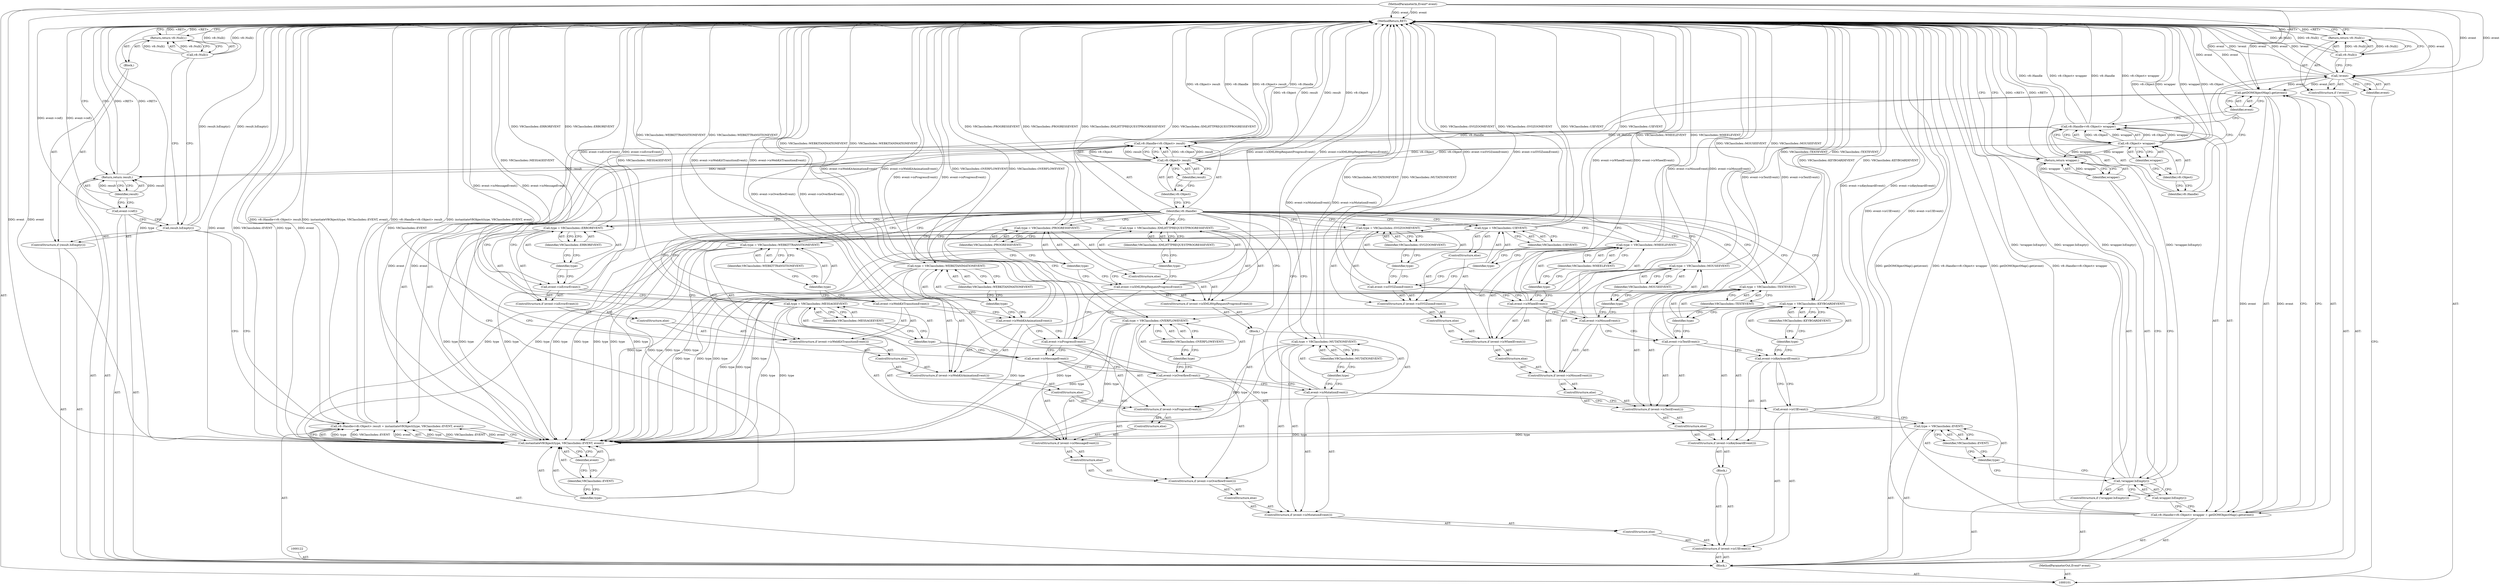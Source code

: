 digraph "0_Chrome_acae973ac6297404fe3c9b389b69bf3c7e62cd19" {
"1000229" [label="(MethodReturn,RET)"];
"1000102" [label="(MethodParameterIn,Event* event)"];
"1000319" [label="(MethodParameterOut,Event* event)"];
"1000123" [label="(Call,type = V8ClassIndex::EVENT)"];
"1000124" [label="(Identifier,type)"];
"1000125" [label="(Identifier,V8ClassIndex::EVENT)"];
"1000128" [label="(Block,)"];
"1000126" [label="(ControlStructure,if (event->isUIEvent()))"];
"1000127" [label="(Call,event->isUIEvent())"];
"1000130" [label="(Call,event->isKeyboardEvent())"];
"1000129" [label="(ControlStructure,if (event->isKeyboardEvent()))"];
"1000131" [label="(Call,type = V8ClassIndex::KEYBOARDEVENT)"];
"1000132" [label="(Identifier,type)"];
"1000133" [label="(Identifier,V8ClassIndex::KEYBOARDEVENT)"];
"1000135" [label="(ControlStructure,if (event->isTextEvent()))"];
"1000136" [label="(Call,event->isTextEvent())"];
"1000134" [label="(ControlStructure,else)"];
"1000137" [label="(Call,type = V8ClassIndex::TEXTEVENT)"];
"1000138" [label="(Identifier,type)"];
"1000139" [label="(Identifier,V8ClassIndex::TEXTEVENT)"];
"1000141" [label="(ControlStructure,if (event->isMouseEvent()))"];
"1000142" [label="(Call,event->isMouseEvent())"];
"1000140" [label="(ControlStructure,else)"];
"1000143" [label="(Call,type = V8ClassIndex::MOUSEEVENT)"];
"1000144" [label="(Identifier,type)"];
"1000145" [label="(Identifier,V8ClassIndex::MOUSEEVENT)"];
"1000147" [label="(ControlStructure,if (event->isWheelEvent()))"];
"1000148" [label="(Call,event->isWheelEvent())"];
"1000146" [label="(ControlStructure,else)"];
"1000103" [label="(Block,)"];
"1000149" [label="(Call,type = V8ClassIndex::WHEELEVENT)"];
"1000150" [label="(Identifier,type)"];
"1000151" [label="(Identifier,V8ClassIndex::WHEELEVENT)"];
"1000153" [label="(ControlStructure,if (event->isSVGZoomEvent()))"];
"1000154" [label="(Call,event->isSVGZoomEvent())"];
"1000152" [label="(ControlStructure,else)"];
"1000155" [label="(Call,type = V8ClassIndex::SVGZOOMEVENT)"];
"1000156" [label="(Identifier,type)"];
"1000157" [label="(Identifier,V8ClassIndex::SVGZOOMEVENT)"];
"1000158" [label="(ControlStructure,else)"];
"1000159" [label="(Call,type = V8ClassIndex::UIEVENT)"];
"1000160" [label="(Identifier,type)"];
"1000161" [label="(Identifier,V8ClassIndex::UIEVENT)"];
"1000163" [label="(ControlStructure,if (event->isMutationEvent()))"];
"1000164" [label="(Call,event->isMutationEvent())"];
"1000162" [label="(ControlStructure,else)"];
"1000167" [label="(Identifier,V8ClassIndex::MUTATIONEVENT)"];
"1000165" [label="(Call,type = V8ClassIndex::MUTATIONEVENT)"];
"1000166" [label="(Identifier,type)"];
"1000170" [label="(Call,event->isOverflowEvent())"];
"1000168" [label="(ControlStructure,else)"];
"1000169" [label="(ControlStructure,if (event->isOverflowEvent()))"];
"1000104" [label="(ControlStructure,if (!event))"];
"1000105" [label="(Call,!event)"];
"1000106" [label="(Identifier,event)"];
"1000173" [label="(Identifier,V8ClassIndex::OVERFLOWEVENT)"];
"1000171" [label="(Call,type = V8ClassIndex::OVERFLOWEVENT)"];
"1000172" [label="(Identifier,type)"];
"1000176" [label="(Call,event->isMessageEvent())"];
"1000174" [label="(ControlStructure,else)"];
"1000175" [label="(ControlStructure,if (event->isMessageEvent()))"];
"1000179" [label="(Identifier,V8ClassIndex::MESSAGEEVENT)"];
"1000177" [label="(Call,type = V8ClassIndex::MESSAGEEVENT)"];
"1000178" [label="(Identifier,type)"];
"1000182" [label="(Call,event->isProgressEvent())"];
"1000183" [label="(Block,)"];
"1000180" [label="(ControlStructure,else)"];
"1000181" [label="(ControlStructure,if (event->isProgressEvent()))"];
"1000185" [label="(Call,event->isXMLHttpRequestProgressEvent())"];
"1000184" [label="(ControlStructure,if (event->isXMLHttpRequestProgressEvent()))"];
"1000186" [label="(Call,type = V8ClassIndex::XMLHTTPREQUESTPROGRESSEVENT)"];
"1000187" [label="(Identifier,type)"];
"1000188" [label="(Identifier,V8ClassIndex::XMLHTTPREQUESTPROGRESSEVENT)"];
"1000189" [label="(ControlStructure,else)"];
"1000190" [label="(Call,type = V8ClassIndex::PROGRESSEVENT)"];
"1000191" [label="(Identifier,type)"];
"1000192" [label="(Identifier,V8ClassIndex::PROGRESSEVENT)"];
"1000194" [label="(ControlStructure,if (event->isWebKitAnimationEvent()))"];
"1000195" [label="(Call,event->isWebKitAnimationEvent())"];
"1000193" [label="(ControlStructure,else)"];
"1000198" [label="(Identifier,V8ClassIndex::WEBKITANIMATIONEVENT)"];
"1000196" [label="(Call,type = V8ClassIndex::WEBKITANIMATIONEVENT)"];
"1000197" [label="(Identifier,type)"];
"1000108" [label="(Call,v8::Null())"];
"1000107" [label="(Return,return v8::Null();)"];
"1000200" [label="(ControlStructure,if (event->isWebKitTransitionEvent()))"];
"1000201" [label="(Call,event->isWebKitTransitionEvent())"];
"1000199" [label="(ControlStructure,else)"];
"1000204" [label="(Identifier,V8ClassIndex::WEBKITTRANSITIONEVENT)"];
"1000202" [label="(Call,type = V8ClassIndex::WEBKITTRANSITIONEVENT)"];
"1000203" [label="(Identifier,type)"];
"1000207" [label="(Call,event->isErrorEvent())"];
"1000205" [label="(ControlStructure,else)"];
"1000206" [label="(ControlStructure,if (event->isErrorEvent()))"];
"1000210" [label="(Identifier,V8ClassIndex::ERROREVENT)"];
"1000208" [label="(Call,type = V8ClassIndex::ERROREVENT)"];
"1000209" [label="(Identifier,type)"];
"1000214" [label="(Call,v8::Object> result)"];
"1000215" [label="(Identifier,v8::Object)"];
"1000216" [label="(Identifier,result)"];
"1000217" [label="(Call,instantiateV8Object(type, V8ClassIndex::EVENT, event))"];
"1000211" [label="(Call,v8::Handle<v8::Object> result = instantiateV8Object(type, V8ClassIndex::EVENT, event))"];
"1000212" [label="(Call,v8::Handle<v8::Object> result)"];
"1000213" [label="(Identifier,v8::Handle)"];
"1000218" [label="(Identifier,type)"];
"1000219" [label="(Identifier,V8ClassIndex::EVENT)"];
"1000220" [label="(Identifier,event)"];
"1000223" [label="(Block,)"];
"1000221" [label="(ControlStructure,if (result.IsEmpty()))"];
"1000222" [label="(Call,result.IsEmpty())"];
"1000225" [label="(Call,v8::Null())"];
"1000224" [label="(Return,return v8::Null();)"];
"1000226" [label="(Call,event->ref())"];
"1000228" [label="(Identifier,result)"];
"1000227" [label="(Return,return result;)"];
"1000112" [label="(Call,v8::Object> wrapper)"];
"1000113" [label="(Identifier,v8::Object)"];
"1000114" [label="(Identifier,wrapper)"];
"1000115" [label="(Call,getDOMObjectMap().get(event))"];
"1000109" [label="(Call,v8::Handle<v8::Object> wrapper = getDOMObjectMap().get(event))"];
"1000110" [label="(Call,v8::Handle<v8::Object> wrapper)"];
"1000111" [label="(Identifier,v8::Handle)"];
"1000116" [label="(Identifier,event)"];
"1000117" [label="(ControlStructure,if (!wrapper.IsEmpty()))"];
"1000118" [label="(Call,!wrapper.IsEmpty())"];
"1000119" [label="(Call,wrapper.IsEmpty())"];
"1000121" [label="(Identifier,wrapper)"];
"1000120" [label="(Return,return wrapper;)"];
"1000229" -> "1000101"  [label="AST: "];
"1000229" -> "1000107"  [label="CFG: "];
"1000229" -> "1000120"  [label="CFG: "];
"1000229" -> "1000224"  [label="CFG: "];
"1000229" -> "1000227"  [label="CFG: "];
"1000201" -> "1000229"  [label="DDG: event->isWebKitTransitionEvent()"];
"1000108" -> "1000229"  [label="DDG: v8::Null()"];
"1000185" -> "1000229"  [label="DDG: event->isXMLHttpRequestProgressEvent()"];
"1000177" -> "1000229"  [label="DDG: V8ClassIndex::MESSAGEEVENT"];
"1000195" -> "1000229"  [label="DDG: event->isWebKitAnimationEvent()"];
"1000118" -> "1000229"  [label="DDG: !wrapper.IsEmpty()"];
"1000118" -> "1000229"  [label="DDG: wrapper.IsEmpty()"];
"1000182" -> "1000229"  [label="DDG: event->isProgressEvent()"];
"1000186" -> "1000229"  [label="DDG: V8ClassIndex::XMLHTTPREQUESTPROGRESSEVENT"];
"1000130" -> "1000229"  [label="DDG: event->isKeyboardEvent()"];
"1000164" -> "1000229"  [label="DDG: event->isMutationEvent()"];
"1000142" -> "1000229"  [label="DDG: event->isMouseEvent()"];
"1000225" -> "1000229"  [label="DDG: v8::Null()"];
"1000208" -> "1000229"  [label="DDG: V8ClassIndex::ERROREVENT"];
"1000149" -> "1000229"  [label="DDG: V8ClassIndex::WHEELEVENT"];
"1000214" -> "1000229"  [label="DDG: result"];
"1000214" -> "1000229"  [label="DDG: v8::Object"];
"1000155" -> "1000229"  [label="DDG: V8ClassIndex::SVGZOOMEVENT"];
"1000105" -> "1000229"  [label="DDG: !event"];
"1000105" -> "1000229"  [label="DDG: event"];
"1000226" -> "1000229"  [label="DDG: event->ref()"];
"1000217" -> "1000229"  [label="DDG: V8ClassIndex::EVENT"];
"1000217" -> "1000229"  [label="DDG: type"];
"1000217" -> "1000229"  [label="DDG: event"];
"1000211" -> "1000229"  [label="DDG: instantiateV8Object(type, V8ClassIndex::EVENT, event)"];
"1000211" -> "1000229"  [label="DDG: v8::Handle<v8::Object> result"];
"1000112" -> "1000229"  [label="DDG: wrapper"];
"1000112" -> "1000229"  [label="DDG: v8::Object"];
"1000212" -> "1000229"  [label="DDG: v8::Object> result"];
"1000212" -> "1000229"  [label="DDG: v8::Handle"];
"1000137" -> "1000229"  [label="DDG: V8ClassIndex::TEXTEVENT"];
"1000165" -> "1000229"  [label="DDG: V8ClassIndex::MUTATIONEVENT"];
"1000109" -> "1000229"  [label="DDG: getDOMObjectMap().get(event)"];
"1000109" -> "1000229"  [label="DDG: v8::Handle<v8::Object> wrapper"];
"1000222" -> "1000229"  [label="DDG: result.IsEmpty()"];
"1000148" -> "1000229"  [label="DDG: event->isWheelEvent()"];
"1000176" -> "1000229"  [label="DDG: event->isMessageEvent()"];
"1000207" -> "1000229"  [label="DDG: event->isErrorEvent()"];
"1000127" -> "1000229"  [label="DDG: event->isUIEvent()"];
"1000131" -> "1000229"  [label="DDG: V8ClassIndex::KEYBOARDEVENT"];
"1000102" -> "1000229"  [label="DDG: event"];
"1000110" -> "1000229"  [label="DDG: v8::Object> wrapper"];
"1000110" -> "1000229"  [label="DDG: v8::Handle"];
"1000154" -> "1000229"  [label="DDG: event->isSVGZoomEvent()"];
"1000171" -> "1000229"  [label="DDG: V8ClassIndex::OVERFLOWEVENT"];
"1000136" -> "1000229"  [label="DDG: event->isTextEvent()"];
"1000143" -> "1000229"  [label="DDG: V8ClassIndex::MOUSEEVENT"];
"1000170" -> "1000229"  [label="DDG: event->isOverflowEvent()"];
"1000115" -> "1000229"  [label="DDG: event"];
"1000190" -> "1000229"  [label="DDG: V8ClassIndex::PROGRESSEVENT"];
"1000159" -> "1000229"  [label="DDG: V8ClassIndex::UIEVENT"];
"1000202" -> "1000229"  [label="DDG: V8ClassIndex::WEBKITTRANSITIONEVENT"];
"1000196" -> "1000229"  [label="DDG: V8ClassIndex::WEBKITANIMATIONEVENT"];
"1000120" -> "1000229"  [label="DDG: <RET>"];
"1000224" -> "1000229"  [label="DDG: <RET>"];
"1000227" -> "1000229"  [label="DDG: <RET>"];
"1000107" -> "1000229"  [label="DDG: <RET>"];
"1000102" -> "1000101"  [label="AST: "];
"1000102" -> "1000229"  [label="DDG: event"];
"1000102" -> "1000105"  [label="DDG: event"];
"1000102" -> "1000115"  [label="DDG: event"];
"1000102" -> "1000217"  [label="DDG: event"];
"1000319" -> "1000101"  [label="AST: "];
"1000123" -> "1000103"  [label="AST: "];
"1000123" -> "1000125"  [label="CFG: "];
"1000124" -> "1000123"  [label="AST: "];
"1000125" -> "1000123"  [label="AST: "];
"1000127" -> "1000123"  [label="CFG: "];
"1000123" -> "1000217"  [label="DDG: type"];
"1000124" -> "1000123"  [label="AST: "];
"1000124" -> "1000118"  [label="CFG: "];
"1000125" -> "1000124"  [label="CFG: "];
"1000125" -> "1000123"  [label="AST: "];
"1000125" -> "1000124"  [label="CFG: "];
"1000123" -> "1000125"  [label="CFG: "];
"1000128" -> "1000126"  [label="AST: "];
"1000129" -> "1000128"  [label="AST: "];
"1000126" -> "1000103"  [label="AST: "];
"1000127" -> "1000126"  [label="AST: "];
"1000128" -> "1000126"  [label="AST: "];
"1000162" -> "1000126"  [label="AST: "];
"1000127" -> "1000126"  [label="AST: "];
"1000127" -> "1000123"  [label="CFG: "];
"1000130" -> "1000127"  [label="CFG: "];
"1000164" -> "1000127"  [label="CFG: "];
"1000127" -> "1000229"  [label="DDG: event->isUIEvent()"];
"1000130" -> "1000129"  [label="AST: "];
"1000130" -> "1000127"  [label="CFG: "];
"1000132" -> "1000130"  [label="CFG: "];
"1000136" -> "1000130"  [label="CFG: "];
"1000130" -> "1000229"  [label="DDG: event->isKeyboardEvent()"];
"1000129" -> "1000128"  [label="AST: "];
"1000130" -> "1000129"  [label="AST: "];
"1000131" -> "1000129"  [label="AST: "];
"1000134" -> "1000129"  [label="AST: "];
"1000131" -> "1000129"  [label="AST: "];
"1000131" -> "1000133"  [label="CFG: "];
"1000132" -> "1000131"  [label="AST: "];
"1000133" -> "1000131"  [label="AST: "];
"1000213" -> "1000131"  [label="CFG: "];
"1000131" -> "1000229"  [label="DDG: V8ClassIndex::KEYBOARDEVENT"];
"1000131" -> "1000217"  [label="DDG: type"];
"1000132" -> "1000131"  [label="AST: "];
"1000132" -> "1000130"  [label="CFG: "];
"1000133" -> "1000132"  [label="CFG: "];
"1000133" -> "1000131"  [label="AST: "];
"1000133" -> "1000132"  [label="CFG: "];
"1000131" -> "1000133"  [label="CFG: "];
"1000135" -> "1000134"  [label="AST: "];
"1000136" -> "1000135"  [label="AST: "];
"1000137" -> "1000135"  [label="AST: "];
"1000140" -> "1000135"  [label="AST: "];
"1000136" -> "1000135"  [label="AST: "];
"1000136" -> "1000130"  [label="CFG: "];
"1000138" -> "1000136"  [label="CFG: "];
"1000142" -> "1000136"  [label="CFG: "];
"1000136" -> "1000229"  [label="DDG: event->isTextEvent()"];
"1000134" -> "1000129"  [label="AST: "];
"1000135" -> "1000134"  [label="AST: "];
"1000137" -> "1000135"  [label="AST: "];
"1000137" -> "1000139"  [label="CFG: "];
"1000138" -> "1000137"  [label="AST: "];
"1000139" -> "1000137"  [label="AST: "];
"1000213" -> "1000137"  [label="CFG: "];
"1000137" -> "1000229"  [label="DDG: V8ClassIndex::TEXTEVENT"];
"1000137" -> "1000217"  [label="DDG: type"];
"1000138" -> "1000137"  [label="AST: "];
"1000138" -> "1000136"  [label="CFG: "];
"1000139" -> "1000138"  [label="CFG: "];
"1000139" -> "1000137"  [label="AST: "];
"1000139" -> "1000138"  [label="CFG: "];
"1000137" -> "1000139"  [label="CFG: "];
"1000141" -> "1000140"  [label="AST: "];
"1000142" -> "1000141"  [label="AST: "];
"1000143" -> "1000141"  [label="AST: "];
"1000146" -> "1000141"  [label="AST: "];
"1000142" -> "1000141"  [label="AST: "];
"1000142" -> "1000136"  [label="CFG: "];
"1000144" -> "1000142"  [label="CFG: "];
"1000148" -> "1000142"  [label="CFG: "];
"1000142" -> "1000229"  [label="DDG: event->isMouseEvent()"];
"1000140" -> "1000135"  [label="AST: "];
"1000141" -> "1000140"  [label="AST: "];
"1000143" -> "1000141"  [label="AST: "];
"1000143" -> "1000145"  [label="CFG: "];
"1000144" -> "1000143"  [label="AST: "];
"1000145" -> "1000143"  [label="AST: "];
"1000213" -> "1000143"  [label="CFG: "];
"1000143" -> "1000229"  [label="DDG: V8ClassIndex::MOUSEEVENT"];
"1000143" -> "1000217"  [label="DDG: type"];
"1000144" -> "1000143"  [label="AST: "];
"1000144" -> "1000142"  [label="CFG: "];
"1000145" -> "1000144"  [label="CFG: "];
"1000145" -> "1000143"  [label="AST: "];
"1000145" -> "1000144"  [label="CFG: "];
"1000143" -> "1000145"  [label="CFG: "];
"1000147" -> "1000146"  [label="AST: "];
"1000148" -> "1000147"  [label="AST: "];
"1000149" -> "1000147"  [label="AST: "];
"1000152" -> "1000147"  [label="AST: "];
"1000148" -> "1000147"  [label="AST: "];
"1000148" -> "1000142"  [label="CFG: "];
"1000150" -> "1000148"  [label="CFG: "];
"1000154" -> "1000148"  [label="CFG: "];
"1000148" -> "1000229"  [label="DDG: event->isWheelEvent()"];
"1000146" -> "1000141"  [label="AST: "];
"1000147" -> "1000146"  [label="AST: "];
"1000103" -> "1000101"  [label="AST: "];
"1000104" -> "1000103"  [label="AST: "];
"1000109" -> "1000103"  [label="AST: "];
"1000117" -> "1000103"  [label="AST: "];
"1000122" -> "1000103"  [label="AST: "];
"1000123" -> "1000103"  [label="AST: "];
"1000126" -> "1000103"  [label="AST: "];
"1000211" -> "1000103"  [label="AST: "];
"1000221" -> "1000103"  [label="AST: "];
"1000226" -> "1000103"  [label="AST: "];
"1000227" -> "1000103"  [label="AST: "];
"1000149" -> "1000147"  [label="AST: "];
"1000149" -> "1000151"  [label="CFG: "];
"1000150" -> "1000149"  [label="AST: "];
"1000151" -> "1000149"  [label="AST: "];
"1000213" -> "1000149"  [label="CFG: "];
"1000149" -> "1000229"  [label="DDG: V8ClassIndex::WHEELEVENT"];
"1000149" -> "1000217"  [label="DDG: type"];
"1000150" -> "1000149"  [label="AST: "];
"1000150" -> "1000148"  [label="CFG: "];
"1000151" -> "1000150"  [label="CFG: "];
"1000151" -> "1000149"  [label="AST: "];
"1000151" -> "1000150"  [label="CFG: "];
"1000149" -> "1000151"  [label="CFG: "];
"1000153" -> "1000152"  [label="AST: "];
"1000154" -> "1000153"  [label="AST: "];
"1000155" -> "1000153"  [label="AST: "];
"1000158" -> "1000153"  [label="AST: "];
"1000154" -> "1000153"  [label="AST: "];
"1000154" -> "1000148"  [label="CFG: "];
"1000156" -> "1000154"  [label="CFG: "];
"1000160" -> "1000154"  [label="CFG: "];
"1000154" -> "1000229"  [label="DDG: event->isSVGZoomEvent()"];
"1000152" -> "1000147"  [label="AST: "];
"1000153" -> "1000152"  [label="AST: "];
"1000155" -> "1000153"  [label="AST: "];
"1000155" -> "1000157"  [label="CFG: "];
"1000156" -> "1000155"  [label="AST: "];
"1000157" -> "1000155"  [label="AST: "];
"1000213" -> "1000155"  [label="CFG: "];
"1000155" -> "1000229"  [label="DDG: V8ClassIndex::SVGZOOMEVENT"];
"1000155" -> "1000217"  [label="DDG: type"];
"1000156" -> "1000155"  [label="AST: "];
"1000156" -> "1000154"  [label="CFG: "];
"1000157" -> "1000156"  [label="CFG: "];
"1000157" -> "1000155"  [label="AST: "];
"1000157" -> "1000156"  [label="CFG: "];
"1000155" -> "1000157"  [label="CFG: "];
"1000158" -> "1000153"  [label="AST: "];
"1000159" -> "1000158"  [label="AST: "];
"1000159" -> "1000158"  [label="AST: "];
"1000159" -> "1000161"  [label="CFG: "];
"1000160" -> "1000159"  [label="AST: "];
"1000161" -> "1000159"  [label="AST: "];
"1000213" -> "1000159"  [label="CFG: "];
"1000159" -> "1000229"  [label="DDG: V8ClassIndex::UIEVENT"];
"1000159" -> "1000217"  [label="DDG: type"];
"1000160" -> "1000159"  [label="AST: "];
"1000160" -> "1000154"  [label="CFG: "];
"1000161" -> "1000160"  [label="CFG: "];
"1000161" -> "1000159"  [label="AST: "];
"1000161" -> "1000160"  [label="CFG: "];
"1000159" -> "1000161"  [label="CFG: "];
"1000163" -> "1000162"  [label="AST: "];
"1000164" -> "1000163"  [label="AST: "];
"1000165" -> "1000163"  [label="AST: "];
"1000168" -> "1000163"  [label="AST: "];
"1000164" -> "1000163"  [label="AST: "];
"1000164" -> "1000127"  [label="CFG: "];
"1000166" -> "1000164"  [label="CFG: "];
"1000170" -> "1000164"  [label="CFG: "];
"1000164" -> "1000229"  [label="DDG: event->isMutationEvent()"];
"1000162" -> "1000126"  [label="AST: "];
"1000163" -> "1000162"  [label="AST: "];
"1000167" -> "1000165"  [label="AST: "];
"1000167" -> "1000166"  [label="CFG: "];
"1000165" -> "1000167"  [label="CFG: "];
"1000165" -> "1000163"  [label="AST: "];
"1000165" -> "1000167"  [label="CFG: "];
"1000166" -> "1000165"  [label="AST: "];
"1000167" -> "1000165"  [label="AST: "];
"1000213" -> "1000165"  [label="CFG: "];
"1000165" -> "1000229"  [label="DDG: V8ClassIndex::MUTATIONEVENT"];
"1000165" -> "1000217"  [label="DDG: type"];
"1000166" -> "1000165"  [label="AST: "];
"1000166" -> "1000164"  [label="CFG: "];
"1000167" -> "1000166"  [label="CFG: "];
"1000170" -> "1000169"  [label="AST: "];
"1000170" -> "1000164"  [label="CFG: "];
"1000172" -> "1000170"  [label="CFG: "];
"1000176" -> "1000170"  [label="CFG: "];
"1000170" -> "1000229"  [label="DDG: event->isOverflowEvent()"];
"1000168" -> "1000163"  [label="AST: "];
"1000169" -> "1000168"  [label="AST: "];
"1000169" -> "1000168"  [label="AST: "];
"1000170" -> "1000169"  [label="AST: "];
"1000171" -> "1000169"  [label="AST: "];
"1000174" -> "1000169"  [label="AST: "];
"1000104" -> "1000103"  [label="AST: "];
"1000105" -> "1000104"  [label="AST: "];
"1000107" -> "1000104"  [label="AST: "];
"1000105" -> "1000104"  [label="AST: "];
"1000105" -> "1000106"  [label="CFG: "];
"1000106" -> "1000105"  [label="AST: "];
"1000108" -> "1000105"  [label="CFG: "];
"1000111" -> "1000105"  [label="CFG: "];
"1000105" -> "1000229"  [label="DDG: !event"];
"1000105" -> "1000229"  [label="DDG: event"];
"1000102" -> "1000105"  [label="DDG: event"];
"1000105" -> "1000115"  [label="DDG: event"];
"1000106" -> "1000105"  [label="AST: "];
"1000106" -> "1000101"  [label="CFG: "];
"1000105" -> "1000106"  [label="CFG: "];
"1000173" -> "1000171"  [label="AST: "];
"1000173" -> "1000172"  [label="CFG: "];
"1000171" -> "1000173"  [label="CFG: "];
"1000171" -> "1000169"  [label="AST: "];
"1000171" -> "1000173"  [label="CFG: "];
"1000172" -> "1000171"  [label="AST: "];
"1000173" -> "1000171"  [label="AST: "];
"1000213" -> "1000171"  [label="CFG: "];
"1000171" -> "1000229"  [label="DDG: V8ClassIndex::OVERFLOWEVENT"];
"1000171" -> "1000217"  [label="DDG: type"];
"1000172" -> "1000171"  [label="AST: "];
"1000172" -> "1000170"  [label="CFG: "];
"1000173" -> "1000172"  [label="CFG: "];
"1000176" -> "1000175"  [label="AST: "];
"1000176" -> "1000170"  [label="CFG: "];
"1000178" -> "1000176"  [label="CFG: "];
"1000182" -> "1000176"  [label="CFG: "];
"1000176" -> "1000229"  [label="DDG: event->isMessageEvent()"];
"1000174" -> "1000169"  [label="AST: "];
"1000175" -> "1000174"  [label="AST: "];
"1000175" -> "1000174"  [label="AST: "];
"1000176" -> "1000175"  [label="AST: "];
"1000177" -> "1000175"  [label="AST: "];
"1000180" -> "1000175"  [label="AST: "];
"1000179" -> "1000177"  [label="AST: "];
"1000179" -> "1000178"  [label="CFG: "];
"1000177" -> "1000179"  [label="CFG: "];
"1000177" -> "1000175"  [label="AST: "];
"1000177" -> "1000179"  [label="CFG: "];
"1000178" -> "1000177"  [label="AST: "];
"1000179" -> "1000177"  [label="AST: "];
"1000213" -> "1000177"  [label="CFG: "];
"1000177" -> "1000229"  [label="DDG: V8ClassIndex::MESSAGEEVENT"];
"1000177" -> "1000217"  [label="DDG: type"];
"1000178" -> "1000177"  [label="AST: "];
"1000178" -> "1000176"  [label="CFG: "];
"1000179" -> "1000178"  [label="CFG: "];
"1000182" -> "1000181"  [label="AST: "];
"1000182" -> "1000176"  [label="CFG: "];
"1000185" -> "1000182"  [label="CFG: "];
"1000195" -> "1000182"  [label="CFG: "];
"1000182" -> "1000229"  [label="DDG: event->isProgressEvent()"];
"1000183" -> "1000181"  [label="AST: "];
"1000184" -> "1000183"  [label="AST: "];
"1000180" -> "1000175"  [label="AST: "];
"1000181" -> "1000180"  [label="AST: "];
"1000181" -> "1000180"  [label="AST: "];
"1000182" -> "1000181"  [label="AST: "];
"1000183" -> "1000181"  [label="AST: "];
"1000193" -> "1000181"  [label="AST: "];
"1000185" -> "1000184"  [label="AST: "];
"1000185" -> "1000182"  [label="CFG: "];
"1000187" -> "1000185"  [label="CFG: "];
"1000191" -> "1000185"  [label="CFG: "];
"1000185" -> "1000229"  [label="DDG: event->isXMLHttpRequestProgressEvent()"];
"1000184" -> "1000183"  [label="AST: "];
"1000185" -> "1000184"  [label="AST: "];
"1000186" -> "1000184"  [label="AST: "];
"1000189" -> "1000184"  [label="AST: "];
"1000186" -> "1000184"  [label="AST: "];
"1000186" -> "1000188"  [label="CFG: "];
"1000187" -> "1000186"  [label="AST: "];
"1000188" -> "1000186"  [label="AST: "];
"1000213" -> "1000186"  [label="CFG: "];
"1000186" -> "1000229"  [label="DDG: V8ClassIndex::XMLHTTPREQUESTPROGRESSEVENT"];
"1000186" -> "1000217"  [label="DDG: type"];
"1000187" -> "1000186"  [label="AST: "];
"1000187" -> "1000185"  [label="CFG: "];
"1000188" -> "1000187"  [label="CFG: "];
"1000188" -> "1000186"  [label="AST: "];
"1000188" -> "1000187"  [label="CFG: "];
"1000186" -> "1000188"  [label="CFG: "];
"1000189" -> "1000184"  [label="AST: "];
"1000190" -> "1000189"  [label="AST: "];
"1000190" -> "1000189"  [label="AST: "];
"1000190" -> "1000192"  [label="CFG: "];
"1000191" -> "1000190"  [label="AST: "];
"1000192" -> "1000190"  [label="AST: "];
"1000213" -> "1000190"  [label="CFG: "];
"1000190" -> "1000229"  [label="DDG: V8ClassIndex::PROGRESSEVENT"];
"1000190" -> "1000217"  [label="DDG: type"];
"1000191" -> "1000190"  [label="AST: "];
"1000191" -> "1000185"  [label="CFG: "];
"1000192" -> "1000191"  [label="CFG: "];
"1000192" -> "1000190"  [label="AST: "];
"1000192" -> "1000191"  [label="CFG: "];
"1000190" -> "1000192"  [label="CFG: "];
"1000194" -> "1000193"  [label="AST: "];
"1000195" -> "1000194"  [label="AST: "];
"1000196" -> "1000194"  [label="AST: "];
"1000199" -> "1000194"  [label="AST: "];
"1000195" -> "1000194"  [label="AST: "];
"1000195" -> "1000182"  [label="CFG: "];
"1000197" -> "1000195"  [label="CFG: "];
"1000201" -> "1000195"  [label="CFG: "];
"1000195" -> "1000229"  [label="DDG: event->isWebKitAnimationEvent()"];
"1000193" -> "1000181"  [label="AST: "];
"1000194" -> "1000193"  [label="AST: "];
"1000198" -> "1000196"  [label="AST: "];
"1000198" -> "1000197"  [label="CFG: "];
"1000196" -> "1000198"  [label="CFG: "];
"1000196" -> "1000194"  [label="AST: "];
"1000196" -> "1000198"  [label="CFG: "];
"1000197" -> "1000196"  [label="AST: "];
"1000198" -> "1000196"  [label="AST: "];
"1000213" -> "1000196"  [label="CFG: "];
"1000196" -> "1000229"  [label="DDG: V8ClassIndex::WEBKITANIMATIONEVENT"];
"1000196" -> "1000217"  [label="DDG: type"];
"1000197" -> "1000196"  [label="AST: "];
"1000197" -> "1000195"  [label="CFG: "];
"1000198" -> "1000197"  [label="CFG: "];
"1000108" -> "1000107"  [label="AST: "];
"1000108" -> "1000105"  [label="CFG: "];
"1000107" -> "1000108"  [label="CFG: "];
"1000108" -> "1000229"  [label="DDG: v8::Null()"];
"1000108" -> "1000107"  [label="DDG: v8::Null()"];
"1000107" -> "1000104"  [label="AST: "];
"1000107" -> "1000108"  [label="CFG: "];
"1000108" -> "1000107"  [label="AST: "];
"1000229" -> "1000107"  [label="CFG: "];
"1000107" -> "1000229"  [label="DDG: <RET>"];
"1000108" -> "1000107"  [label="DDG: v8::Null()"];
"1000200" -> "1000199"  [label="AST: "];
"1000201" -> "1000200"  [label="AST: "];
"1000202" -> "1000200"  [label="AST: "];
"1000205" -> "1000200"  [label="AST: "];
"1000201" -> "1000200"  [label="AST: "];
"1000201" -> "1000195"  [label="CFG: "];
"1000203" -> "1000201"  [label="CFG: "];
"1000207" -> "1000201"  [label="CFG: "];
"1000201" -> "1000229"  [label="DDG: event->isWebKitTransitionEvent()"];
"1000199" -> "1000194"  [label="AST: "];
"1000200" -> "1000199"  [label="AST: "];
"1000204" -> "1000202"  [label="AST: "];
"1000204" -> "1000203"  [label="CFG: "];
"1000202" -> "1000204"  [label="CFG: "];
"1000202" -> "1000200"  [label="AST: "];
"1000202" -> "1000204"  [label="CFG: "];
"1000203" -> "1000202"  [label="AST: "];
"1000204" -> "1000202"  [label="AST: "];
"1000213" -> "1000202"  [label="CFG: "];
"1000202" -> "1000229"  [label="DDG: V8ClassIndex::WEBKITTRANSITIONEVENT"];
"1000202" -> "1000217"  [label="DDG: type"];
"1000203" -> "1000202"  [label="AST: "];
"1000203" -> "1000201"  [label="CFG: "];
"1000204" -> "1000203"  [label="CFG: "];
"1000207" -> "1000206"  [label="AST: "];
"1000207" -> "1000201"  [label="CFG: "];
"1000209" -> "1000207"  [label="CFG: "];
"1000213" -> "1000207"  [label="CFG: "];
"1000207" -> "1000229"  [label="DDG: event->isErrorEvent()"];
"1000205" -> "1000200"  [label="AST: "];
"1000206" -> "1000205"  [label="AST: "];
"1000206" -> "1000205"  [label="AST: "];
"1000207" -> "1000206"  [label="AST: "];
"1000208" -> "1000206"  [label="AST: "];
"1000210" -> "1000208"  [label="AST: "];
"1000210" -> "1000209"  [label="CFG: "];
"1000208" -> "1000210"  [label="CFG: "];
"1000208" -> "1000206"  [label="AST: "];
"1000208" -> "1000210"  [label="CFG: "];
"1000209" -> "1000208"  [label="AST: "];
"1000210" -> "1000208"  [label="AST: "];
"1000213" -> "1000208"  [label="CFG: "];
"1000208" -> "1000229"  [label="DDG: V8ClassIndex::ERROREVENT"];
"1000208" -> "1000217"  [label="DDG: type"];
"1000209" -> "1000208"  [label="AST: "];
"1000209" -> "1000207"  [label="CFG: "];
"1000210" -> "1000209"  [label="CFG: "];
"1000214" -> "1000212"  [label="AST: "];
"1000214" -> "1000216"  [label="CFG: "];
"1000215" -> "1000214"  [label="AST: "];
"1000216" -> "1000214"  [label="AST: "];
"1000212" -> "1000214"  [label="CFG: "];
"1000214" -> "1000229"  [label="DDG: result"];
"1000214" -> "1000229"  [label="DDG: v8::Object"];
"1000214" -> "1000212"  [label="DDG: v8::Object"];
"1000214" -> "1000212"  [label="DDG: result"];
"1000112" -> "1000214"  [label="DDG: v8::Object"];
"1000214" -> "1000227"  [label="DDG: result"];
"1000215" -> "1000214"  [label="AST: "];
"1000215" -> "1000213"  [label="CFG: "];
"1000216" -> "1000215"  [label="CFG: "];
"1000216" -> "1000214"  [label="AST: "];
"1000216" -> "1000215"  [label="CFG: "];
"1000214" -> "1000216"  [label="CFG: "];
"1000217" -> "1000211"  [label="AST: "];
"1000217" -> "1000220"  [label="CFG: "];
"1000218" -> "1000217"  [label="AST: "];
"1000219" -> "1000217"  [label="AST: "];
"1000220" -> "1000217"  [label="AST: "];
"1000211" -> "1000217"  [label="CFG: "];
"1000217" -> "1000229"  [label="DDG: V8ClassIndex::EVENT"];
"1000217" -> "1000229"  [label="DDG: type"];
"1000217" -> "1000229"  [label="DDG: event"];
"1000217" -> "1000211"  [label="DDG: type"];
"1000217" -> "1000211"  [label="DDG: V8ClassIndex::EVENT"];
"1000217" -> "1000211"  [label="DDG: event"];
"1000177" -> "1000217"  [label="DDG: type"];
"1000208" -> "1000217"  [label="DDG: type"];
"1000159" -> "1000217"  [label="DDG: type"];
"1000131" -> "1000217"  [label="DDG: type"];
"1000165" -> "1000217"  [label="DDG: type"];
"1000143" -> "1000217"  [label="DDG: type"];
"1000196" -> "1000217"  [label="DDG: type"];
"1000149" -> "1000217"  [label="DDG: type"];
"1000123" -> "1000217"  [label="DDG: type"];
"1000171" -> "1000217"  [label="DDG: type"];
"1000186" -> "1000217"  [label="DDG: type"];
"1000190" -> "1000217"  [label="DDG: type"];
"1000202" -> "1000217"  [label="DDG: type"];
"1000155" -> "1000217"  [label="DDG: type"];
"1000137" -> "1000217"  [label="DDG: type"];
"1000115" -> "1000217"  [label="DDG: event"];
"1000102" -> "1000217"  [label="DDG: event"];
"1000211" -> "1000103"  [label="AST: "];
"1000211" -> "1000217"  [label="CFG: "];
"1000212" -> "1000211"  [label="AST: "];
"1000217" -> "1000211"  [label="AST: "];
"1000222" -> "1000211"  [label="CFG: "];
"1000211" -> "1000229"  [label="DDG: instantiateV8Object(type, V8ClassIndex::EVENT, event)"];
"1000211" -> "1000229"  [label="DDG: v8::Handle<v8::Object> result"];
"1000217" -> "1000211"  [label="DDG: type"];
"1000217" -> "1000211"  [label="DDG: V8ClassIndex::EVENT"];
"1000217" -> "1000211"  [label="DDG: event"];
"1000212" -> "1000211"  [label="AST: "];
"1000212" -> "1000214"  [label="CFG: "];
"1000213" -> "1000212"  [label="AST: "];
"1000214" -> "1000212"  [label="AST: "];
"1000218" -> "1000212"  [label="CFG: "];
"1000212" -> "1000229"  [label="DDG: v8::Object> result"];
"1000212" -> "1000229"  [label="DDG: v8::Handle"];
"1000110" -> "1000212"  [label="DDG: v8::Handle"];
"1000214" -> "1000212"  [label="DDG: v8::Object"];
"1000214" -> "1000212"  [label="DDG: result"];
"1000213" -> "1000212"  [label="AST: "];
"1000213" -> "1000131"  [label="CFG: "];
"1000213" -> "1000137"  [label="CFG: "];
"1000213" -> "1000143"  [label="CFG: "];
"1000213" -> "1000149"  [label="CFG: "];
"1000213" -> "1000155"  [label="CFG: "];
"1000213" -> "1000159"  [label="CFG: "];
"1000213" -> "1000165"  [label="CFG: "];
"1000213" -> "1000171"  [label="CFG: "];
"1000213" -> "1000177"  [label="CFG: "];
"1000213" -> "1000186"  [label="CFG: "];
"1000213" -> "1000190"  [label="CFG: "];
"1000213" -> "1000196"  [label="CFG: "];
"1000213" -> "1000202"  [label="CFG: "];
"1000213" -> "1000208"  [label="CFG: "];
"1000213" -> "1000207"  [label="CFG: "];
"1000215" -> "1000213"  [label="CFG: "];
"1000218" -> "1000217"  [label="AST: "];
"1000218" -> "1000212"  [label="CFG: "];
"1000219" -> "1000218"  [label="CFG: "];
"1000219" -> "1000217"  [label="AST: "];
"1000219" -> "1000218"  [label="CFG: "];
"1000220" -> "1000219"  [label="CFG: "];
"1000220" -> "1000217"  [label="AST: "];
"1000220" -> "1000219"  [label="CFG: "];
"1000217" -> "1000220"  [label="CFG: "];
"1000223" -> "1000221"  [label="AST: "];
"1000224" -> "1000223"  [label="AST: "];
"1000221" -> "1000103"  [label="AST: "];
"1000222" -> "1000221"  [label="AST: "];
"1000223" -> "1000221"  [label="AST: "];
"1000222" -> "1000221"  [label="AST: "];
"1000222" -> "1000211"  [label="CFG: "];
"1000225" -> "1000222"  [label="CFG: "];
"1000226" -> "1000222"  [label="CFG: "];
"1000222" -> "1000229"  [label="DDG: result.IsEmpty()"];
"1000225" -> "1000224"  [label="AST: "];
"1000225" -> "1000222"  [label="CFG: "];
"1000224" -> "1000225"  [label="CFG: "];
"1000225" -> "1000229"  [label="DDG: v8::Null()"];
"1000225" -> "1000224"  [label="DDG: v8::Null()"];
"1000224" -> "1000223"  [label="AST: "];
"1000224" -> "1000225"  [label="CFG: "];
"1000225" -> "1000224"  [label="AST: "];
"1000229" -> "1000224"  [label="CFG: "];
"1000224" -> "1000229"  [label="DDG: <RET>"];
"1000225" -> "1000224"  [label="DDG: v8::Null()"];
"1000226" -> "1000103"  [label="AST: "];
"1000226" -> "1000222"  [label="CFG: "];
"1000228" -> "1000226"  [label="CFG: "];
"1000226" -> "1000229"  [label="DDG: event->ref()"];
"1000228" -> "1000227"  [label="AST: "];
"1000228" -> "1000226"  [label="CFG: "];
"1000227" -> "1000228"  [label="CFG: "];
"1000228" -> "1000227"  [label="DDG: result"];
"1000227" -> "1000103"  [label="AST: "];
"1000227" -> "1000228"  [label="CFG: "];
"1000228" -> "1000227"  [label="AST: "];
"1000229" -> "1000227"  [label="CFG: "];
"1000227" -> "1000229"  [label="DDG: <RET>"];
"1000228" -> "1000227"  [label="DDG: result"];
"1000214" -> "1000227"  [label="DDG: result"];
"1000112" -> "1000110"  [label="AST: "];
"1000112" -> "1000114"  [label="CFG: "];
"1000113" -> "1000112"  [label="AST: "];
"1000114" -> "1000112"  [label="AST: "];
"1000110" -> "1000112"  [label="CFG: "];
"1000112" -> "1000229"  [label="DDG: wrapper"];
"1000112" -> "1000229"  [label="DDG: v8::Object"];
"1000112" -> "1000110"  [label="DDG: v8::Object"];
"1000112" -> "1000110"  [label="DDG: wrapper"];
"1000112" -> "1000120"  [label="DDG: wrapper"];
"1000112" -> "1000214"  [label="DDG: v8::Object"];
"1000113" -> "1000112"  [label="AST: "];
"1000113" -> "1000111"  [label="CFG: "];
"1000114" -> "1000113"  [label="CFG: "];
"1000114" -> "1000112"  [label="AST: "];
"1000114" -> "1000113"  [label="CFG: "];
"1000112" -> "1000114"  [label="CFG: "];
"1000115" -> "1000109"  [label="AST: "];
"1000115" -> "1000116"  [label="CFG: "];
"1000116" -> "1000115"  [label="AST: "];
"1000109" -> "1000115"  [label="CFG: "];
"1000115" -> "1000229"  [label="DDG: event"];
"1000115" -> "1000109"  [label="DDG: event"];
"1000105" -> "1000115"  [label="DDG: event"];
"1000102" -> "1000115"  [label="DDG: event"];
"1000115" -> "1000217"  [label="DDG: event"];
"1000109" -> "1000103"  [label="AST: "];
"1000109" -> "1000115"  [label="CFG: "];
"1000110" -> "1000109"  [label="AST: "];
"1000115" -> "1000109"  [label="AST: "];
"1000119" -> "1000109"  [label="CFG: "];
"1000109" -> "1000229"  [label="DDG: getDOMObjectMap().get(event)"];
"1000109" -> "1000229"  [label="DDG: v8::Handle<v8::Object> wrapper"];
"1000115" -> "1000109"  [label="DDG: event"];
"1000110" -> "1000109"  [label="AST: "];
"1000110" -> "1000112"  [label="CFG: "];
"1000111" -> "1000110"  [label="AST: "];
"1000112" -> "1000110"  [label="AST: "];
"1000116" -> "1000110"  [label="CFG: "];
"1000110" -> "1000229"  [label="DDG: v8::Object> wrapper"];
"1000110" -> "1000229"  [label="DDG: v8::Handle"];
"1000112" -> "1000110"  [label="DDG: v8::Object"];
"1000112" -> "1000110"  [label="DDG: wrapper"];
"1000110" -> "1000212"  [label="DDG: v8::Handle"];
"1000111" -> "1000110"  [label="AST: "];
"1000111" -> "1000105"  [label="CFG: "];
"1000113" -> "1000111"  [label="CFG: "];
"1000116" -> "1000115"  [label="AST: "];
"1000116" -> "1000110"  [label="CFG: "];
"1000115" -> "1000116"  [label="CFG: "];
"1000117" -> "1000103"  [label="AST: "];
"1000118" -> "1000117"  [label="AST: "];
"1000120" -> "1000117"  [label="AST: "];
"1000118" -> "1000117"  [label="AST: "];
"1000118" -> "1000119"  [label="CFG: "];
"1000119" -> "1000118"  [label="AST: "];
"1000121" -> "1000118"  [label="CFG: "];
"1000124" -> "1000118"  [label="CFG: "];
"1000118" -> "1000229"  [label="DDG: !wrapper.IsEmpty()"];
"1000118" -> "1000229"  [label="DDG: wrapper.IsEmpty()"];
"1000119" -> "1000118"  [label="AST: "];
"1000119" -> "1000109"  [label="CFG: "];
"1000118" -> "1000119"  [label="CFG: "];
"1000121" -> "1000120"  [label="AST: "];
"1000121" -> "1000118"  [label="CFG: "];
"1000120" -> "1000121"  [label="CFG: "];
"1000121" -> "1000120"  [label="DDG: wrapper"];
"1000120" -> "1000117"  [label="AST: "];
"1000120" -> "1000121"  [label="CFG: "];
"1000121" -> "1000120"  [label="AST: "];
"1000229" -> "1000120"  [label="CFG: "];
"1000120" -> "1000229"  [label="DDG: <RET>"];
"1000121" -> "1000120"  [label="DDG: wrapper"];
"1000112" -> "1000120"  [label="DDG: wrapper"];
}
